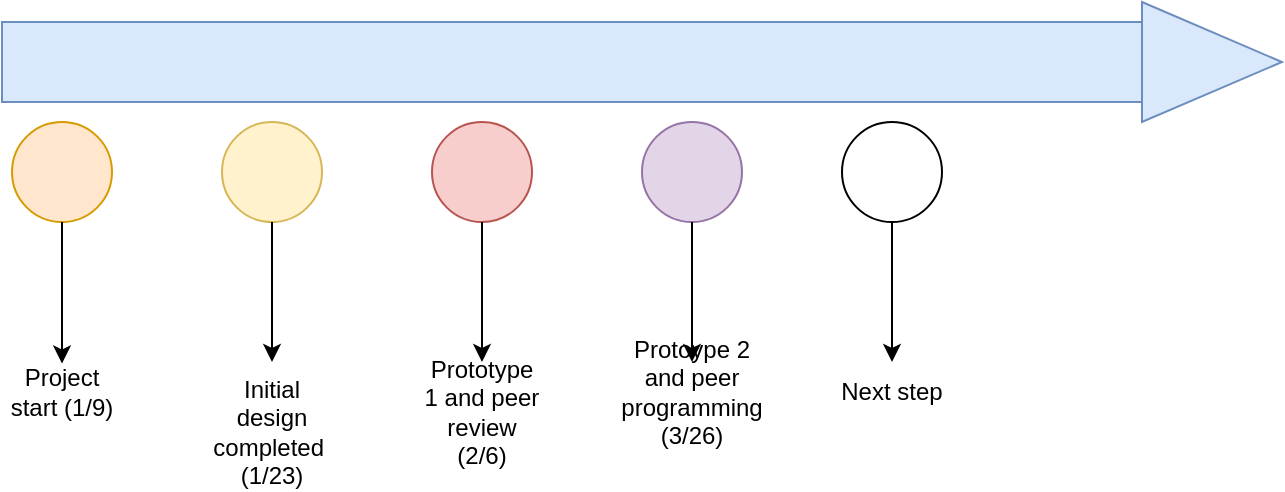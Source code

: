 <mxfile version="21.1.1" type="github">
  <diagram id="TYC3N0X3ICj8l77z3C8v" name="第 1 页">
    <mxGraphModel dx="792" dy="636" grid="1" gridSize="10" guides="1" tooltips="1" connect="1" arrows="1" fold="1" page="1" pageScale="1" pageWidth="827" pageHeight="1169" math="0" shadow="0">
      <root>
        <mxCell id="0" />
        <mxCell id="1" parent="0" />
        <mxCell id="eTKVM7R9Wg3a-movLxvP-1" value="" style="rounded=0;whiteSpace=wrap;html=1;fillColor=#dae8fc;strokeColor=#6c8ebf;" parent="1" vertex="1">
          <mxGeometry x="50" y="100" width="570" height="40" as="geometry" />
        </mxCell>
        <mxCell id="eTKVM7R9Wg3a-movLxvP-2" value="" style="triangle;whiteSpace=wrap;html=1;fillColor=#dae8fc;strokeColor=#6c8ebf;" parent="1" vertex="1">
          <mxGeometry x="620" y="90" width="70" height="60" as="geometry" />
        </mxCell>
        <mxCell id="eTKVM7R9Wg3a-movLxvP-3" value="" style="ellipse;whiteSpace=wrap;html=1;aspect=fixed;movable=1;resizable=1;rotatable=1;deletable=1;editable=1;locked=0;connectable=1;fillColor=#ffe6cc;strokeColor=#d79b00;" parent="1" vertex="1">
          <mxGeometry x="55" y="150" width="50" height="50" as="geometry" />
        </mxCell>
        <mxCell id="eTKVM7R9Wg3a-movLxvP-4" value="" style="ellipse;whiteSpace=wrap;html=1;aspect=fixed;fillColor=#fff2cc;strokeColor=#d6b656;" parent="1" vertex="1">
          <mxGeometry x="160" y="150" width="50" height="50" as="geometry" />
        </mxCell>
        <mxCell id="eTKVM7R9Wg3a-movLxvP-5" value="" style="ellipse;whiteSpace=wrap;html=1;aspect=fixed;fillColor=#f8cecc;strokeColor=#b85450;" parent="1" vertex="1">
          <mxGeometry x="265" y="150" width="50" height="50" as="geometry" />
        </mxCell>
        <mxCell id="eTKVM7R9Wg3a-movLxvP-6" value="" style="ellipse;whiteSpace=wrap;html=1;aspect=fixed;fillColor=#e1d5e7;strokeColor=#9673a6;" parent="1" vertex="1">
          <mxGeometry x="370" y="150" width="50" height="50" as="geometry" />
        </mxCell>
        <mxCell id="eTKVM7R9Wg3a-movLxvP-7" value="" style="ellipse;whiteSpace=wrap;html=1;aspect=fixed;" parent="1" vertex="1">
          <mxGeometry x="470" y="150" width="50" height="50" as="geometry" />
        </mxCell>
        <mxCell id="eTKVM7R9Wg3a-movLxvP-10" value="" style="endArrow=classic;html=1;rounded=0;movable=1;resizable=1;rotatable=1;deletable=1;editable=1;locked=0;connectable=1;" parent="1" source="eTKVM7R9Wg3a-movLxvP-3" edge="1">
          <mxGeometry width="50" height="50" relative="1" as="geometry">
            <mxPoint x="80" y="250" as="sourcePoint" />
            <mxPoint x="80" y="270.711" as="targetPoint" />
          </mxGeometry>
        </mxCell>
        <mxCell id="eTKVM7R9Wg3a-movLxvP-11" value="" style="endArrow=classic;html=1;rounded=0;" parent="1" source="eTKVM7R9Wg3a-movLxvP-4" edge="1">
          <mxGeometry width="50" height="50" relative="1" as="geometry">
            <mxPoint x="185" y="270" as="sourcePoint" />
            <mxPoint x="185" y="270" as="targetPoint" />
          </mxGeometry>
        </mxCell>
        <mxCell id="eTKVM7R9Wg3a-movLxvP-12" value="" style="endArrow=classic;html=1;rounded=0;" parent="1" source="eTKVM7R9Wg3a-movLxvP-5" edge="1">
          <mxGeometry width="50" height="50" relative="1" as="geometry">
            <mxPoint x="290" y="270" as="sourcePoint" />
            <mxPoint x="290" y="270" as="targetPoint" />
          </mxGeometry>
        </mxCell>
        <mxCell id="eTKVM7R9Wg3a-movLxvP-13" value="" style="endArrow=classic;html=1;rounded=0;" parent="1" source="eTKVM7R9Wg3a-movLxvP-6" edge="1">
          <mxGeometry width="50" height="50" relative="1" as="geometry">
            <mxPoint x="395" y="270" as="sourcePoint" />
            <mxPoint x="395" y="270" as="targetPoint" />
          </mxGeometry>
        </mxCell>
        <mxCell id="eTKVM7R9Wg3a-movLxvP-14" value="" style="endArrow=classic;html=1;rounded=0;" parent="1" source="eTKVM7R9Wg3a-movLxvP-7" edge="1">
          <mxGeometry width="50" height="50" relative="1" as="geometry">
            <mxPoint x="495" y="270" as="sourcePoint" />
            <mxPoint x="495" y="270" as="targetPoint" />
          </mxGeometry>
        </mxCell>
        <mxCell id="eTKVM7R9Wg3a-movLxvP-15" value="Project start (1/9)" style="text;html=1;strokeColor=none;fillColor=none;align=center;verticalAlign=middle;whiteSpace=wrap;rounded=0;movable=1;resizable=1;rotatable=1;deletable=1;editable=1;locked=0;connectable=1;" parent="1" vertex="1">
          <mxGeometry x="50" y="270" width="60" height="30" as="geometry" />
        </mxCell>
        <mxCell id="eTKVM7R9Wg3a-movLxvP-16" value="Initial design completed&amp;nbsp; (1/23)" style="text;html=1;strokeColor=none;fillColor=none;align=center;verticalAlign=middle;whiteSpace=wrap;rounded=0;" parent="1" vertex="1">
          <mxGeometry x="155" y="290" width="60" height="30" as="geometry" />
        </mxCell>
        <mxCell id="eTKVM7R9Wg3a-movLxvP-18" value="Protoype 2 and peer programming (3/26)" style="text;html=1;strokeColor=none;fillColor=none;align=center;verticalAlign=middle;whiteSpace=wrap;rounded=0;" parent="1" vertex="1">
          <mxGeometry x="365" y="270" width="60" height="30" as="geometry" />
        </mxCell>
        <mxCell id="eTKVM7R9Wg3a-movLxvP-19" value="Next step" style="text;html=1;strokeColor=none;fillColor=none;align=center;verticalAlign=middle;whiteSpace=wrap;rounded=0;" parent="1" vertex="1">
          <mxGeometry x="465" y="270" width="60" height="30" as="geometry" />
        </mxCell>
        <mxCell id="eTKVM7R9Wg3a-movLxvP-20" value="Prototype 1 and peer review (2/6)" style="text;html=1;strokeColor=none;fillColor=none;align=center;verticalAlign=middle;whiteSpace=wrap;rounded=0;" parent="1" vertex="1">
          <mxGeometry x="260" y="280" width="60" height="30" as="geometry" />
        </mxCell>
      </root>
    </mxGraphModel>
  </diagram>
</mxfile>
